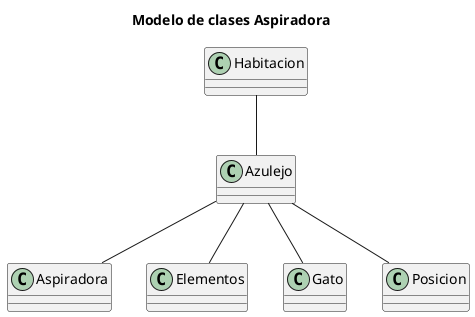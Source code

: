 @startuml

title Modelo de clases Aspiradora

class Habitacion { 

}

Class Azulejo {  

}

class Aspiradora { 

}

class Elementos  { 

}

class Gato { 

}

class Posicion { 
}

Habitacion -- Azulejo
Azulejo -- Aspiradora
Azulejo--Elementos 
Azulejo -- Gato
Azulejo -- Posicion

@enduml
